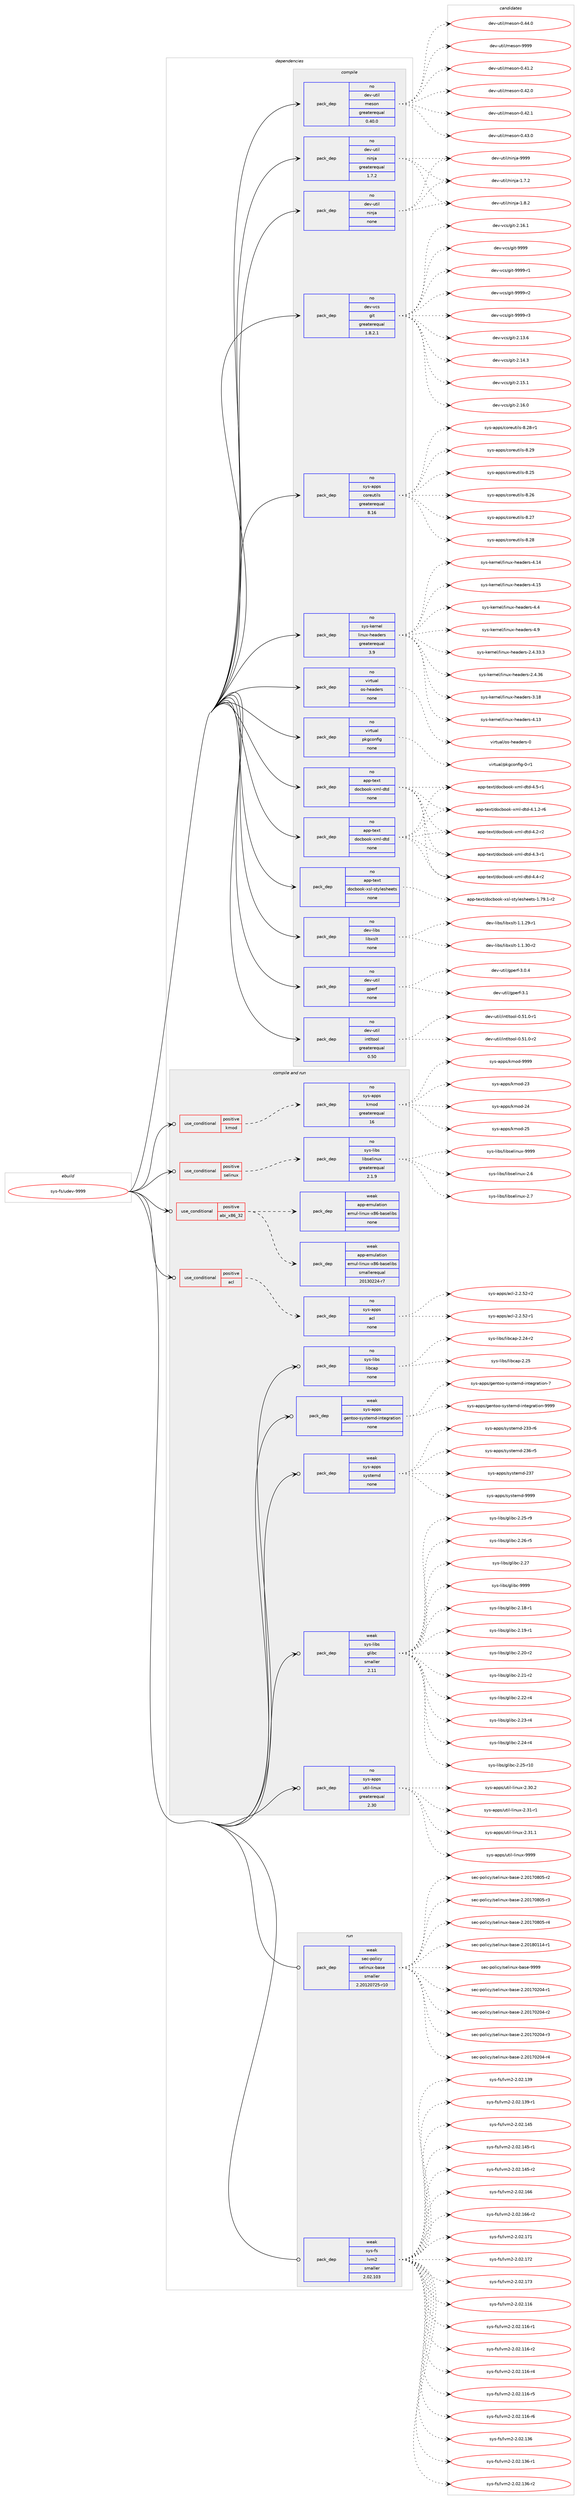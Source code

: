 digraph prolog {

# *************
# Graph options
# *************

newrank=true;
concentrate=true;
compound=true;
graph [rankdir=LR,fontname=Helvetica,fontsize=10,ranksep=1.5];#, ranksep=2.5, nodesep=0.2];
edge  [arrowhead=vee];
node  [fontname=Helvetica,fontsize=10];

# **********
# The ebuild
# **********

subgraph cluster_leftcol {
color=gray;
rank=same;
label=<<i>ebuild</i>>;
id [label="sys-fs/udev-9999", color=red, width=4, href="../sys-fs/udev-9999.svg"];
}

# ****************
# The dependencies
# ****************

subgraph cluster_midcol {
color=gray;
label=<<i>dependencies</i>>;
subgraph cluster_compile {
fillcolor="#eeeeee";
style=filled;
label=<<i>compile</i>>;
subgraph pack4464 {
dependency4909 [label=<<TABLE BORDER="0" CELLBORDER="1" CELLSPACING="0" CELLPADDING="4" WIDTH="220"><TR><TD ROWSPAN="6" CELLPADDING="30">pack_dep</TD></TR><TR><TD WIDTH="110">no</TD></TR><TR><TD>app-text</TD></TR><TR><TD>docbook-xml-dtd</TD></TR><TR><TD>none</TD></TR><TR><TD></TD></TR></TABLE>>, shape=none, color=blue];
}
id:e -> dependency4909:w [weight=20,style="solid",arrowhead="vee"];
subgraph pack4465 {
dependency4910 [label=<<TABLE BORDER="0" CELLBORDER="1" CELLSPACING="0" CELLPADDING="4" WIDTH="220"><TR><TD ROWSPAN="6" CELLPADDING="30">pack_dep</TD></TR><TR><TD WIDTH="110">no</TD></TR><TR><TD>app-text</TD></TR><TR><TD>docbook-xml-dtd</TD></TR><TR><TD>none</TD></TR><TR><TD></TD></TR></TABLE>>, shape=none, color=blue];
}
id:e -> dependency4910:w [weight=20,style="solid",arrowhead="vee"];
subgraph pack4466 {
dependency4911 [label=<<TABLE BORDER="0" CELLBORDER="1" CELLSPACING="0" CELLPADDING="4" WIDTH="220"><TR><TD ROWSPAN="6" CELLPADDING="30">pack_dep</TD></TR><TR><TD WIDTH="110">no</TD></TR><TR><TD>app-text</TD></TR><TR><TD>docbook-xsl-stylesheets</TD></TR><TR><TD>none</TD></TR><TR><TD></TD></TR></TABLE>>, shape=none, color=blue];
}
id:e -> dependency4911:w [weight=20,style="solid",arrowhead="vee"];
subgraph pack4467 {
dependency4912 [label=<<TABLE BORDER="0" CELLBORDER="1" CELLSPACING="0" CELLPADDING="4" WIDTH="220"><TR><TD ROWSPAN="6" CELLPADDING="30">pack_dep</TD></TR><TR><TD WIDTH="110">no</TD></TR><TR><TD>dev-libs</TD></TR><TR><TD>libxslt</TD></TR><TR><TD>none</TD></TR><TR><TD></TD></TR></TABLE>>, shape=none, color=blue];
}
id:e -> dependency4912:w [weight=20,style="solid",arrowhead="vee"];
subgraph pack4468 {
dependency4913 [label=<<TABLE BORDER="0" CELLBORDER="1" CELLSPACING="0" CELLPADDING="4" WIDTH="220"><TR><TD ROWSPAN="6" CELLPADDING="30">pack_dep</TD></TR><TR><TD WIDTH="110">no</TD></TR><TR><TD>dev-util</TD></TR><TR><TD>gperf</TD></TR><TR><TD>none</TD></TR><TR><TD></TD></TR></TABLE>>, shape=none, color=blue];
}
id:e -> dependency4913:w [weight=20,style="solid",arrowhead="vee"];
subgraph pack4469 {
dependency4914 [label=<<TABLE BORDER="0" CELLBORDER="1" CELLSPACING="0" CELLPADDING="4" WIDTH="220"><TR><TD ROWSPAN="6" CELLPADDING="30">pack_dep</TD></TR><TR><TD WIDTH="110">no</TD></TR><TR><TD>dev-util</TD></TR><TR><TD>intltool</TD></TR><TR><TD>greaterequal</TD></TR><TR><TD>0.50</TD></TR></TABLE>>, shape=none, color=blue];
}
id:e -> dependency4914:w [weight=20,style="solid",arrowhead="vee"];
subgraph pack4470 {
dependency4915 [label=<<TABLE BORDER="0" CELLBORDER="1" CELLSPACING="0" CELLPADDING="4" WIDTH="220"><TR><TD ROWSPAN="6" CELLPADDING="30">pack_dep</TD></TR><TR><TD WIDTH="110">no</TD></TR><TR><TD>dev-util</TD></TR><TR><TD>meson</TD></TR><TR><TD>greaterequal</TD></TR><TR><TD>0.40.0</TD></TR></TABLE>>, shape=none, color=blue];
}
id:e -> dependency4915:w [weight=20,style="solid",arrowhead="vee"];
subgraph pack4471 {
dependency4916 [label=<<TABLE BORDER="0" CELLBORDER="1" CELLSPACING="0" CELLPADDING="4" WIDTH="220"><TR><TD ROWSPAN="6" CELLPADDING="30">pack_dep</TD></TR><TR><TD WIDTH="110">no</TD></TR><TR><TD>dev-util</TD></TR><TR><TD>ninja</TD></TR><TR><TD>greaterequal</TD></TR><TR><TD>1.7.2</TD></TR></TABLE>>, shape=none, color=blue];
}
id:e -> dependency4916:w [weight=20,style="solid",arrowhead="vee"];
subgraph pack4472 {
dependency4917 [label=<<TABLE BORDER="0" CELLBORDER="1" CELLSPACING="0" CELLPADDING="4" WIDTH="220"><TR><TD ROWSPAN="6" CELLPADDING="30">pack_dep</TD></TR><TR><TD WIDTH="110">no</TD></TR><TR><TD>dev-util</TD></TR><TR><TD>ninja</TD></TR><TR><TD>none</TD></TR><TR><TD></TD></TR></TABLE>>, shape=none, color=blue];
}
id:e -> dependency4917:w [weight=20,style="solid",arrowhead="vee"];
subgraph pack4473 {
dependency4918 [label=<<TABLE BORDER="0" CELLBORDER="1" CELLSPACING="0" CELLPADDING="4" WIDTH="220"><TR><TD ROWSPAN="6" CELLPADDING="30">pack_dep</TD></TR><TR><TD WIDTH="110">no</TD></TR><TR><TD>dev-vcs</TD></TR><TR><TD>git</TD></TR><TR><TD>greaterequal</TD></TR><TR><TD>1.8.2.1</TD></TR></TABLE>>, shape=none, color=blue];
}
id:e -> dependency4918:w [weight=20,style="solid",arrowhead="vee"];
subgraph pack4474 {
dependency4919 [label=<<TABLE BORDER="0" CELLBORDER="1" CELLSPACING="0" CELLPADDING="4" WIDTH="220"><TR><TD ROWSPAN="6" CELLPADDING="30">pack_dep</TD></TR><TR><TD WIDTH="110">no</TD></TR><TR><TD>sys-apps</TD></TR><TR><TD>coreutils</TD></TR><TR><TD>greaterequal</TD></TR><TR><TD>8.16</TD></TR></TABLE>>, shape=none, color=blue];
}
id:e -> dependency4919:w [weight=20,style="solid",arrowhead="vee"];
subgraph pack4475 {
dependency4920 [label=<<TABLE BORDER="0" CELLBORDER="1" CELLSPACING="0" CELLPADDING="4" WIDTH="220"><TR><TD ROWSPAN="6" CELLPADDING="30">pack_dep</TD></TR><TR><TD WIDTH="110">no</TD></TR><TR><TD>sys-kernel</TD></TR><TR><TD>linux-headers</TD></TR><TR><TD>greaterequal</TD></TR><TR><TD>3.9</TD></TR></TABLE>>, shape=none, color=blue];
}
id:e -> dependency4920:w [weight=20,style="solid",arrowhead="vee"];
subgraph pack4476 {
dependency4921 [label=<<TABLE BORDER="0" CELLBORDER="1" CELLSPACING="0" CELLPADDING="4" WIDTH="220"><TR><TD ROWSPAN="6" CELLPADDING="30">pack_dep</TD></TR><TR><TD WIDTH="110">no</TD></TR><TR><TD>virtual</TD></TR><TR><TD>os-headers</TD></TR><TR><TD>none</TD></TR><TR><TD></TD></TR></TABLE>>, shape=none, color=blue];
}
id:e -> dependency4921:w [weight=20,style="solid",arrowhead="vee"];
subgraph pack4477 {
dependency4922 [label=<<TABLE BORDER="0" CELLBORDER="1" CELLSPACING="0" CELLPADDING="4" WIDTH="220"><TR><TD ROWSPAN="6" CELLPADDING="30">pack_dep</TD></TR><TR><TD WIDTH="110">no</TD></TR><TR><TD>virtual</TD></TR><TR><TD>pkgconfig</TD></TR><TR><TD>none</TD></TR><TR><TD></TD></TR></TABLE>>, shape=none, color=blue];
}
id:e -> dependency4922:w [weight=20,style="solid",arrowhead="vee"];
}
subgraph cluster_compileandrun {
fillcolor="#eeeeee";
style=filled;
label=<<i>compile and run</i>>;
subgraph cond421 {
dependency4923 [label=<<TABLE BORDER="0" CELLBORDER="1" CELLSPACING="0" CELLPADDING="4"><TR><TD ROWSPAN="3" CELLPADDING="10">use_conditional</TD></TR><TR><TD>positive</TD></TR><TR><TD>abi_x86_32</TD></TR></TABLE>>, shape=none, color=red];
subgraph pack4478 {
dependency4924 [label=<<TABLE BORDER="0" CELLBORDER="1" CELLSPACING="0" CELLPADDING="4" WIDTH="220"><TR><TD ROWSPAN="6" CELLPADDING="30">pack_dep</TD></TR><TR><TD WIDTH="110">weak</TD></TR><TR><TD>app-emulation</TD></TR><TR><TD>emul-linux-x86-baselibs</TD></TR><TR><TD>smallerequal</TD></TR><TR><TD>20130224-r7</TD></TR></TABLE>>, shape=none, color=blue];
}
dependency4923:e -> dependency4924:w [weight=20,style="dashed",arrowhead="vee"];
subgraph pack4479 {
dependency4925 [label=<<TABLE BORDER="0" CELLBORDER="1" CELLSPACING="0" CELLPADDING="4" WIDTH="220"><TR><TD ROWSPAN="6" CELLPADDING="30">pack_dep</TD></TR><TR><TD WIDTH="110">weak</TD></TR><TR><TD>app-emulation</TD></TR><TR><TD>emul-linux-x86-baselibs</TD></TR><TR><TD>none</TD></TR><TR><TD></TD></TR></TABLE>>, shape=none, color=blue];
}
dependency4923:e -> dependency4925:w [weight=20,style="dashed",arrowhead="vee"];
}
id:e -> dependency4923:w [weight=20,style="solid",arrowhead="odotvee"];
subgraph cond422 {
dependency4926 [label=<<TABLE BORDER="0" CELLBORDER="1" CELLSPACING="0" CELLPADDING="4"><TR><TD ROWSPAN="3" CELLPADDING="10">use_conditional</TD></TR><TR><TD>positive</TD></TR><TR><TD>acl</TD></TR></TABLE>>, shape=none, color=red];
subgraph pack4480 {
dependency4927 [label=<<TABLE BORDER="0" CELLBORDER="1" CELLSPACING="0" CELLPADDING="4" WIDTH="220"><TR><TD ROWSPAN="6" CELLPADDING="30">pack_dep</TD></TR><TR><TD WIDTH="110">no</TD></TR><TR><TD>sys-apps</TD></TR><TR><TD>acl</TD></TR><TR><TD>none</TD></TR><TR><TD></TD></TR></TABLE>>, shape=none, color=blue];
}
dependency4926:e -> dependency4927:w [weight=20,style="dashed",arrowhead="vee"];
}
id:e -> dependency4926:w [weight=20,style="solid",arrowhead="odotvee"];
subgraph cond423 {
dependency4928 [label=<<TABLE BORDER="0" CELLBORDER="1" CELLSPACING="0" CELLPADDING="4"><TR><TD ROWSPAN="3" CELLPADDING="10">use_conditional</TD></TR><TR><TD>positive</TD></TR><TR><TD>kmod</TD></TR></TABLE>>, shape=none, color=red];
subgraph pack4481 {
dependency4929 [label=<<TABLE BORDER="0" CELLBORDER="1" CELLSPACING="0" CELLPADDING="4" WIDTH="220"><TR><TD ROWSPAN="6" CELLPADDING="30">pack_dep</TD></TR><TR><TD WIDTH="110">no</TD></TR><TR><TD>sys-apps</TD></TR><TR><TD>kmod</TD></TR><TR><TD>greaterequal</TD></TR><TR><TD>16</TD></TR></TABLE>>, shape=none, color=blue];
}
dependency4928:e -> dependency4929:w [weight=20,style="dashed",arrowhead="vee"];
}
id:e -> dependency4928:w [weight=20,style="solid",arrowhead="odotvee"];
subgraph cond424 {
dependency4930 [label=<<TABLE BORDER="0" CELLBORDER="1" CELLSPACING="0" CELLPADDING="4"><TR><TD ROWSPAN="3" CELLPADDING="10">use_conditional</TD></TR><TR><TD>positive</TD></TR><TR><TD>selinux</TD></TR></TABLE>>, shape=none, color=red];
subgraph pack4482 {
dependency4931 [label=<<TABLE BORDER="0" CELLBORDER="1" CELLSPACING="0" CELLPADDING="4" WIDTH="220"><TR><TD ROWSPAN="6" CELLPADDING="30">pack_dep</TD></TR><TR><TD WIDTH="110">no</TD></TR><TR><TD>sys-libs</TD></TR><TR><TD>libselinux</TD></TR><TR><TD>greaterequal</TD></TR><TR><TD>2.1.9</TD></TR></TABLE>>, shape=none, color=blue];
}
dependency4930:e -> dependency4931:w [weight=20,style="dashed",arrowhead="vee"];
}
id:e -> dependency4930:w [weight=20,style="solid",arrowhead="odotvee"];
subgraph pack4483 {
dependency4932 [label=<<TABLE BORDER="0" CELLBORDER="1" CELLSPACING="0" CELLPADDING="4" WIDTH="220"><TR><TD ROWSPAN="6" CELLPADDING="30">pack_dep</TD></TR><TR><TD WIDTH="110">no</TD></TR><TR><TD>sys-apps</TD></TR><TR><TD>util-linux</TD></TR><TR><TD>greaterequal</TD></TR><TR><TD>2.30</TD></TR></TABLE>>, shape=none, color=blue];
}
id:e -> dependency4932:w [weight=20,style="solid",arrowhead="odotvee"];
subgraph pack4484 {
dependency4933 [label=<<TABLE BORDER="0" CELLBORDER="1" CELLSPACING="0" CELLPADDING="4" WIDTH="220"><TR><TD ROWSPAN="6" CELLPADDING="30">pack_dep</TD></TR><TR><TD WIDTH="110">no</TD></TR><TR><TD>sys-libs</TD></TR><TR><TD>libcap</TD></TR><TR><TD>none</TD></TR><TR><TD></TD></TR></TABLE>>, shape=none, color=blue];
}
id:e -> dependency4933:w [weight=20,style="solid",arrowhead="odotvee"];
subgraph pack4485 {
dependency4934 [label=<<TABLE BORDER="0" CELLBORDER="1" CELLSPACING="0" CELLPADDING="4" WIDTH="220"><TR><TD ROWSPAN="6" CELLPADDING="30">pack_dep</TD></TR><TR><TD WIDTH="110">weak</TD></TR><TR><TD>sys-apps</TD></TR><TR><TD>gentoo-systemd-integration</TD></TR><TR><TD>none</TD></TR><TR><TD></TD></TR></TABLE>>, shape=none, color=blue];
}
id:e -> dependency4934:w [weight=20,style="solid",arrowhead="odotvee"];
subgraph pack4486 {
dependency4935 [label=<<TABLE BORDER="0" CELLBORDER="1" CELLSPACING="0" CELLPADDING="4" WIDTH="220"><TR><TD ROWSPAN="6" CELLPADDING="30">pack_dep</TD></TR><TR><TD WIDTH="110">weak</TD></TR><TR><TD>sys-apps</TD></TR><TR><TD>systemd</TD></TR><TR><TD>none</TD></TR><TR><TD></TD></TR></TABLE>>, shape=none, color=blue];
}
id:e -> dependency4935:w [weight=20,style="solid",arrowhead="odotvee"];
subgraph pack4487 {
dependency4936 [label=<<TABLE BORDER="0" CELLBORDER="1" CELLSPACING="0" CELLPADDING="4" WIDTH="220"><TR><TD ROWSPAN="6" CELLPADDING="30">pack_dep</TD></TR><TR><TD WIDTH="110">weak</TD></TR><TR><TD>sys-libs</TD></TR><TR><TD>glibc</TD></TR><TR><TD>smaller</TD></TR><TR><TD>2.11</TD></TR></TABLE>>, shape=none, color=blue];
}
id:e -> dependency4936:w [weight=20,style="solid",arrowhead="odotvee"];
}
subgraph cluster_run {
fillcolor="#eeeeee";
style=filled;
label=<<i>run</i>>;
subgraph pack4488 {
dependency4937 [label=<<TABLE BORDER="0" CELLBORDER="1" CELLSPACING="0" CELLPADDING="4" WIDTH="220"><TR><TD ROWSPAN="6" CELLPADDING="30">pack_dep</TD></TR><TR><TD WIDTH="110">weak</TD></TR><TR><TD>sec-policy</TD></TR><TR><TD>selinux-base</TD></TR><TR><TD>smaller</TD></TR><TR><TD>2.20120725-r10</TD></TR></TABLE>>, shape=none, color=blue];
}
id:e -> dependency4937:w [weight=20,style="solid",arrowhead="odot"];
subgraph pack4489 {
dependency4938 [label=<<TABLE BORDER="0" CELLBORDER="1" CELLSPACING="0" CELLPADDING="4" WIDTH="220"><TR><TD ROWSPAN="6" CELLPADDING="30">pack_dep</TD></TR><TR><TD WIDTH="110">weak</TD></TR><TR><TD>sys-fs</TD></TR><TR><TD>lvm2</TD></TR><TR><TD>smaller</TD></TR><TR><TD>2.02.103</TD></TR></TABLE>>, shape=none, color=blue];
}
id:e -> dependency4938:w [weight=20,style="solid",arrowhead="odot"];
}
}

# **************
# The candidates
# **************

subgraph cluster_choices {
rank=same;
color=gray;
label=<<i>candidates</i>>;

subgraph choice4464 {
color=black;
nodesep=1;
choice971121124511610112011647100111999811111110745120109108451001161004552464946504511454 [label="app-text/docbook-xml-dtd-4.1.2-r6", color=red, width=4,href="../app-text/docbook-xml-dtd-4.1.2-r6.svg"];
choice97112112451161011201164710011199981111111074512010910845100116100455246504511450 [label="app-text/docbook-xml-dtd-4.2-r2", color=red, width=4,href="../app-text/docbook-xml-dtd-4.2-r2.svg"];
choice97112112451161011201164710011199981111111074512010910845100116100455246514511449 [label="app-text/docbook-xml-dtd-4.3-r1", color=red, width=4,href="../app-text/docbook-xml-dtd-4.3-r1.svg"];
choice97112112451161011201164710011199981111111074512010910845100116100455246524511450 [label="app-text/docbook-xml-dtd-4.4-r2", color=red, width=4,href="../app-text/docbook-xml-dtd-4.4-r2.svg"];
choice97112112451161011201164710011199981111111074512010910845100116100455246534511449 [label="app-text/docbook-xml-dtd-4.5-r1", color=red, width=4,href="../app-text/docbook-xml-dtd-4.5-r1.svg"];
dependency4909:e -> choice971121124511610112011647100111999811111110745120109108451001161004552464946504511454:w [style=dotted,weight="100"];
dependency4909:e -> choice97112112451161011201164710011199981111111074512010910845100116100455246504511450:w [style=dotted,weight="100"];
dependency4909:e -> choice97112112451161011201164710011199981111111074512010910845100116100455246514511449:w [style=dotted,weight="100"];
dependency4909:e -> choice97112112451161011201164710011199981111111074512010910845100116100455246524511450:w [style=dotted,weight="100"];
dependency4909:e -> choice97112112451161011201164710011199981111111074512010910845100116100455246534511449:w [style=dotted,weight="100"];
}
subgraph choice4465 {
color=black;
nodesep=1;
choice971121124511610112011647100111999811111110745120109108451001161004552464946504511454 [label="app-text/docbook-xml-dtd-4.1.2-r6", color=red, width=4,href="../app-text/docbook-xml-dtd-4.1.2-r6.svg"];
choice97112112451161011201164710011199981111111074512010910845100116100455246504511450 [label="app-text/docbook-xml-dtd-4.2-r2", color=red, width=4,href="../app-text/docbook-xml-dtd-4.2-r2.svg"];
choice97112112451161011201164710011199981111111074512010910845100116100455246514511449 [label="app-text/docbook-xml-dtd-4.3-r1", color=red, width=4,href="../app-text/docbook-xml-dtd-4.3-r1.svg"];
choice97112112451161011201164710011199981111111074512010910845100116100455246524511450 [label="app-text/docbook-xml-dtd-4.4-r2", color=red, width=4,href="../app-text/docbook-xml-dtd-4.4-r2.svg"];
choice97112112451161011201164710011199981111111074512010910845100116100455246534511449 [label="app-text/docbook-xml-dtd-4.5-r1", color=red, width=4,href="../app-text/docbook-xml-dtd-4.5-r1.svg"];
dependency4910:e -> choice971121124511610112011647100111999811111110745120109108451001161004552464946504511454:w [style=dotted,weight="100"];
dependency4910:e -> choice97112112451161011201164710011199981111111074512010910845100116100455246504511450:w [style=dotted,weight="100"];
dependency4910:e -> choice97112112451161011201164710011199981111111074512010910845100116100455246514511449:w [style=dotted,weight="100"];
dependency4910:e -> choice97112112451161011201164710011199981111111074512010910845100116100455246524511450:w [style=dotted,weight="100"];
dependency4910:e -> choice97112112451161011201164710011199981111111074512010910845100116100455246534511449:w [style=dotted,weight="100"];
}
subgraph choice4466 {
color=black;
nodesep=1;
choice97112112451161011201164710011199981111111074512011510845115116121108101115104101101116115454946555746494511450 [label="app-text/docbook-xsl-stylesheets-1.79.1-r2", color=red, width=4,href="../app-text/docbook-xsl-stylesheets-1.79.1-r2.svg"];
dependency4911:e -> choice97112112451161011201164710011199981111111074512011510845115116121108101115104101101116115454946555746494511450:w [style=dotted,weight="100"];
}
subgraph choice4467 {
color=black;
nodesep=1;
choice10010111845108105981154710810598120115108116454946494650574511449 [label="dev-libs/libxslt-1.1.29-r1", color=red, width=4,href="../dev-libs/libxslt-1.1.29-r1.svg"];
choice10010111845108105981154710810598120115108116454946494651484511450 [label="dev-libs/libxslt-1.1.30-r2", color=red, width=4,href="../dev-libs/libxslt-1.1.30-r2.svg"];
dependency4912:e -> choice10010111845108105981154710810598120115108116454946494650574511449:w [style=dotted,weight="100"];
dependency4912:e -> choice10010111845108105981154710810598120115108116454946494651484511450:w [style=dotted,weight="100"];
}
subgraph choice4468 {
color=black;
nodesep=1;
choice1001011184511711610510847103112101114102455146484652 [label="dev-util/gperf-3.0.4", color=red, width=4,href="../dev-util/gperf-3.0.4.svg"];
choice100101118451171161051084710311210111410245514649 [label="dev-util/gperf-3.1", color=red, width=4,href="../dev-util/gperf-3.1.svg"];
dependency4913:e -> choice1001011184511711610510847103112101114102455146484652:w [style=dotted,weight="100"];
dependency4913:e -> choice100101118451171161051084710311210111410245514649:w [style=dotted,weight="100"];
}
subgraph choice4469 {
color=black;
nodesep=1;
choice1001011184511711610510847105110116108116111111108454846534946484511449 [label="dev-util/intltool-0.51.0-r1", color=red, width=4,href="../dev-util/intltool-0.51.0-r1.svg"];
choice1001011184511711610510847105110116108116111111108454846534946484511450 [label="dev-util/intltool-0.51.0-r2", color=red, width=4,href="../dev-util/intltool-0.51.0-r2.svg"];
dependency4914:e -> choice1001011184511711610510847105110116108116111111108454846534946484511449:w [style=dotted,weight="100"];
dependency4914:e -> choice1001011184511711610510847105110116108116111111108454846534946484511450:w [style=dotted,weight="100"];
}
subgraph choice4470 {
color=black;
nodesep=1;
choice100101118451171161051084710910111511111045484652494650 [label="dev-util/meson-0.41.2", color=red, width=4,href="../dev-util/meson-0.41.2.svg"];
choice100101118451171161051084710910111511111045484652504648 [label="dev-util/meson-0.42.0", color=red, width=4,href="../dev-util/meson-0.42.0.svg"];
choice100101118451171161051084710910111511111045484652504649 [label="dev-util/meson-0.42.1", color=red, width=4,href="../dev-util/meson-0.42.1.svg"];
choice100101118451171161051084710910111511111045484652514648 [label="dev-util/meson-0.43.0", color=red, width=4,href="../dev-util/meson-0.43.0.svg"];
choice100101118451171161051084710910111511111045484652524648 [label="dev-util/meson-0.44.0", color=red, width=4,href="../dev-util/meson-0.44.0.svg"];
choice10010111845117116105108471091011151111104557575757 [label="dev-util/meson-9999", color=red, width=4,href="../dev-util/meson-9999.svg"];
dependency4915:e -> choice100101118451171161051084710910111511111045484652494650:w [style=dotted,weight="100"];
dependency4915:e -> choice100101118451171161051084710910111511111045484652504648:w [style=dotted,weight="100"];
dependency4915:e -> choice100101118451171161051084710910111511111045484652504649:w [style=dotted,weight="100"];
dependency4915:e -> choice100101118451171161051084710910111511111045484652514648:w [style=dotted,weight="100"];
dependency4915:e -> choice100101118451171161051084710910111511111045484652524648:w [style=dotted,weight="100"];
dependency4915:e -> choice10010111845117116105108471091011151111104557575757:w [style=dotted,weight="100"];
}
subgraph choice4471 {
color=black;
nodesep=1;
choice100101118451171161051084711010511010697454946554650 [label="dev-util/ninja-1.7.2", color=red, width=4,href="../dev-util/ninja-1.7.2.svg"];
choice100101118451171161051084711010511010697454946564650 [label="dev-util/ninja-1.8.2", color=red, width=4,href="../dev-util/ninja-1.8.2.svg"];
choice1001011184511711610510847110105110106974557575757 [label="dev-util/ninja-9999", color=red, width=4,href="../dev-util/ninja-9999.svg"];
dependency4916:e -> choice100101118451171161051084711010511010697454946554650:w [style=dotted,weight="100"];
dependency4916:e -> choice100101118451171161051084711010511010697454946564650:w [style=dotted,weight="100"];
dependency4916:e -> choice1001011184511711610510847110105110106974557575757:w [style=dotted,weight="100"];
}
subgraph choice4472 {
color=black;
nodesep=1;
choice100101118451171161051084711010511010697454946554650 [label="dev-util/ninja-1.7.2", color=red, width=4,href="../dev-util/ninja-1.7.2.svg"];
choice100101118451171161051084711010511010697454946564650 [label="dev-util/ninja-1.8.2", color=red, width=4,href="../dev-util/ninja-1.8.2.svg"];
choice1001011184511711610510847110105110106974557575757 [label="dev-util/ninja-9999", color=red, width=4,href="../dev-util/ninja-9999.svg"];
dependency4917:e -> choice100101118451171161051084711010511010697454946554650:w [style=dotted,weight="100"];
dependency4917:e -> choice100101118451171161051084711010511010697454946564650:w [style=dotted,weight="100"];
dependency4917:e -> choice1001011184511711610510847110105110106974557575757:w [style=dotted,weight="100"];
}
subgraph choice4473 {
color=black;
nodesep=1;
choice10010111845118991154710310511645504649514654 [label="dev-vcs/git-2.13.6", color=red, width=4,href="../dev-vcs/git-2.13.6.svg"];
choice10010111845118991154710310511645504649524651 [label="dev-vcs/git-2.14.3", color=red, width=4,href="../dev-vcs/git-2.14.3.svg"];
choice10010111845118991154710310511645504649534649 [label="dev-vcs/git-2.15.1", color=red, width=4,href="../dev-vcs/git-2.15.1.svg"];
choice10010111845118991154710310511645504649544648 [label="dev-vcs/git-2.16.0", color=red, width=4,href="../dev-vcs/git-2.16.0.svg"];
choice10010111845118991154710310511645504649544649 [label="dev-vcs/git-2.16.1", color=red, width=4,href="../dev-vcs/git-2.16.1.svg"];
choice1001011184511899115471031051164557575757 [label="dev-vcs/git-9999", color=red, width=4,href="../dev-vcs/git-9999.svg"];
choice10010111845118991154710310511645575757574511449 [label="dev-vcs/git-9999-r1", color=red, width=4,href="../dev-vcs/git-9999-r1.svg"];
choice10010111845118991154710310511645575757574511450 [label="dev-vcs/git-9999-r2", color=red, width=4,href="../dev-vcs/git-9999-r2.svg"];
choice10010111845118991154710310511645575757574511451 [label="dev-vcs/git-9999-r3", color=red, width=4,href="../dev-vcs/git-9999-r3.svg"];
dependency4918:e -> choice10010111845118991154710310511645504649514654:w [style=dotted,weight="100"];
dependency4918:e -> choice10010111845118991154710310511645504649524651:w [style=dotted,weight="100"];
dependency4918:e -> choice10010111845118991154710310511645504649534649:w [style=dotted,weight="100"];
dependency4918:e -> choice10010111845118991154710310511645504649544648:w [style=dotted,weight="100"];
dependency4918:e -> choice10010111845118991154710310511645504649544649:w [style=dotted,weight="100"];
dependency4918:e -> choice1001011184511899115471031051164557575757:w [style=dotted,weight="100"];
dependency4918:e -> choice10010111845118991154710310511645575757574511449:w [style=dotted,weight="100"];
dependency4918:e -> choice10010111845118991154710310511645575757574511450:w [style=dotted,weight="100"];
dependency4918:e -> choice10010111845118991154710310511645575757574511451:w [style=dotted,weight="100"];
}
subgraph choice4474 {
color=black;
nodesep=1;
choice115121115459711211211547991111141011171161051081154556465053 [label="sys-apps/coreutils-8.25", color=red, width=4,href="../sys-apps/coreutils-8.25.svg"];
choice115121115459711211211547991111141011171161051081154556465054 [label="sys-apps/coreutils-8.26", color=red, width=4,href="../sys-apps/coreutils-8.26.svg"];
choice115121115459711211211547991111141011171161051081154556465055 [label="sys-apps/coreutils-8.27", color=red, width=4,href="../sys-apps/coreutils-8.27.svg"];
choice115121115459711211211547991111141011171161051081154556465056 [label="sys-apps/coreutils-8.28", color=red, width=4,href="../sys-apps/coreutils-8.28.svg"];
choice1151211154597112112115479911111410111711610510811545564650564511449 [label="sys-apps/coreutils-8.28-r1", color=red, width=4,href="../sys-apps/coreutils-8.28-r1.svg"];
choice115121115459711211211547991111141011171161051081154556465057 [label="sys-apps/coreutils-8.29", color=red, width=4,href="../sys-apps/coreutils-8.29.svg"];
dependency4919:e -> choice115121115459711211211547991111141011171161051081154556465053:w [style=dotted,weight="100"];
dependency4919:e -> choice115121115459711211211547991111141011171161051081154556465054:w [style=dotted,weight="100"];
dependency4919:e -> choice115121115459711211211547991111141011171161051081154556465055:w [style=dotted,weight="100"];
dependency4919:e -> choice115121115459711211211547991111141011171161051081154556465056:w [style=dotted,weight="100"];
dependency4919:e -> choice1151211154597112112115479911111410111711610510811545564650564511449:w [style=dotted,weight="100"];
dependency4919:e -> choice115121115459711211211547991111141011171161051081154556465057:w [style=dotted,weight="100"];
}
subgraph choice4475 {
color=black;
nodesep=1;
choice11512111545107101114110101108471081051101171204510410197100101114115455046524651514651 [label="sys-kernel/linux-headers-2.4.33.3", color=red, width=4,href="../sys-kernel/linux-headers-2.4.33.3.svg"];
choice1151211154510710111411010110847108105110117120451041019710010111411545504652465154 [label="sys-kernel/linux-headers-2.4.36", color=red, width=4,href="../sys-kernel/linux-headers-2.4.36.svg"];
choice115121115451071011141101011084710810511011712045104101971001011141154551464956 [label="sys-kernel/linux-headers-3.18", color=red, width=4,href="../sys-kernel/linux-headers-3.18.svg"];
choice115121115451071011141101011084710810511011712045104101971001011141154552464951 [label="sys-kernel/linux-headers-4.13", color=red, width=4,href="../sys-kernel/linux-headers-4.13.svg"];
choice115121115451071011141101011084710810511011712045104101971001011141154552464952 [label="sys-kernel/linux-headers-4.14", color=red, width=4,href="../sys-kernel/linux-headers-4.14.svg"];
choice115121115451071011141101011084710810511011712045104101971001011141154552464953 [label="sys-kernel/linux-headers-4.15", color=red, width=4,href="../sys-kernel/linux-headers-4.15.svg"];
choice1151211154510710111411010110847108105110117120451041019710010111411545524652 [label="sys-kernel/linux-headers-4.4", color=red, width=4,href="../sys-kernel/linux-headers-4.4.svg"];
choice1151211154510710111411010110847108105110117120451041019710010111411545524657 [label="sys-kernel/linux-headers-4.9", color=red, width=4,href="../sys-kernel/linux-headers-4.9.svg"];
dependency4920:e -> choice11512111545107101114110101108471081051101171204510410197100101114115455046524651514651:w [style=dotted,weight="100"];
dependency4920:e -> choice1151211154510710111411010110847108105110117120451041019710010111411545504652465154:w [style=dotted,weight="100"];
dependency4920:e -> choice115121115451071011141101011084710810511011712045104101971001011141154551464956:w [style=dotted,weight="100"];
dependency4920:e -> choice115121115451071011141101011084710810511011712045104101971001011141154552464951:w [style=dotted,weight="100"];
dependency4920:e -> choice115121115451071011141101011084710810511011712045104101971001011141154552464952:w [style=dotted,weight="100"];
dependency4920:e -> choice115121115451071011141101011084710810511011712045104101971001011141154552464953:w [style=dotted,weight="100"];
dependency4920:e -> choice1151211154510710111411010110847108105110117120451041019710010111411545524652:w [style=dotted,weight="100"];
dependency4920:e -> choice1151211154510710111411010110847108105110117120451041019710010111411545524657:w [style=dotted,weight="100"];
}
subgraph choice4476 {
color=black;
nodesep=1;
choice118105114116117971084711111545104101971001011141154548 [label="virtual/os-headers-0", color=red, width=4,href="../virtual/os-headers-0.svg"];
dependency4921:e -> choice118105114116117971084711111545104101971001011141154548:w [style=dotted,weight="100"];
}
subgraph choice4477 {
color=black;
nodesep=1;
choice11810511411611797108471121071039911111010210510345484511449 [label="virtual/pkgconfig-0-r1", color=red, width=4,href="../virtual/pkgconfig-0-r1.svg"];
dependency4922:e -> choice11810511411611797108471121071039911111010210510345484511449:w [style=dotted,weight="100"];
}
subgraph choice4478 {
color=black;
nodesep=1;
}
subgraph choice4479 {
color=black;
nodesep=1;
}
subgraph choice4480 {
color=black;
nodesep=1;
choice1151211154597112112115479799108455046504653504511449 [label="sys-apps/acl-2.2.52-r1", color=red, width=4,href="../sys-apps/acl-2.2.52-r1.svg"];
choice1151211154597112112115479799108455046504653504511450 [label="sys-apps/acl-2.2.52-r2", color=red, width=4,href="../sys-apps/acl-2.2.52-r2.svg"];
dependency4927:e -> choice1151211154597112112115479799108455046504653504511449:w [style=dotted,weight="100"];
dependency4927:e -> choice1151211154597112112115479799108455046504653504511450:w [style=dotted,weight="100"];
}
subgraph choice4481 {
color=black;
nodesep=1;
choice115121115459711211211547107109111100455051 [label="sys-apps/kmod-23", color=red, width=4,href="../sys-apps/kmod-23.svg"];
choice115121115459711211211547107109111100455052 [label="sys-apps/kmod-24", color=red, width=4,href="../sys-apps/kmod-24.svg"];
choice115121115459711211211547107109111100455053 [label="sys-apps/kmod-25", color=red, width=4,href="../sys-apps/kmod-25.svg"];
choice1151211154597112112115471071091111004557575757 [label="sys-apps/kmod-9999", color=red, width=4,href="../sys-apps/kmod-9999.svg"];
dependency4929:e -> choice115121115459711211211547107109111100455051:w [style=dotted,weight="100"];
dependency4929:e -> choice115121115459711211211547107109111100455052:w [style=dotted,weight="100"];
dependency4929:e -> choice115121115459711211211547107109111100455053:w [style=dotted,weight="100"];
dependency4929:e -> choice1151211154597112112115471071091111004557575757:w [style=dotted,weight="100"];
}
subgraph choice4482 {
color=black;
nodesep=1;
choice1151211154510810598115471081059811510110810511011712045504654 [label="sys-libs/libselinux-2.6", color=red, width=4,href="../sys-libs/libselinux-2.6.svg"];
choice1151211154510810598115471081059811510110810511011712045504655 [label="sys-libs/libselinux-2.7", color=red, width=4,href="../sys-libs/libselinux-2.7.svg"];
choice115121115451081059811547108105981151011081051101171204557575757 [label="sys-libs/libselinux-9999", color=red, width=4,href="../sys-libs/libselinux-9999.svg"];
dependency4931:e -> choice1151211154510810598115471081059811510110810511011712045504654:w [style=dotted,weight="100"];
dependency4931:e -> choice1151211154510810598115471081059811510110810511011712045504655:w [style=dotted,weight="100"];
dependency4931:e -> choice115121115451081059811547108105981151011081051101171204557575757:w [style=dotted,weight="100"];
}
subgraph choice4483 {
color=black;
nodesep=1;
choice1151211154597112112115471171161051084510810511011712045504651484650 [label="sys-apps/util-linux-2.30.2", color=red, width=4,href="../sys-apps/util-linux-2.30.2.svg"];
choice1151211154597112112115471171161051084510810511011712045504651494511449 [label="sys-apps/util-linux-2.31-r1", color=red, width=4,href="../sys-apps/util-linux-2.31-r1.svg"];
choice1151211154597112112115471171161051084510810511011712045504651494649 [label="sys-apps/util-linux-2.31.1", color=red, width=4,href="../sys-apps/util-linux-2.31.1.svg"];
choice115121115459711211211547117116105108451081051101171204557575757 [label="sys-apps/util-linux-9999", color=red, width=4,href="../sys-apps/util-linux-9999.svg"];
dependency4932:e -> choice1151211154597112112115471171161051084510810511011712045504651484650:w [style=dotted,weight="100"];
dependency4932:e -> choice1151211154597112112115471171161051084510810511011712045504651494511449:w [style=dotted,weight="100"];
dependency4932:e -> choice1151211154597112112115471171161051084510810511011712045504651494649:w [style=dotted,weight="100"];
dependency4932:e -> choice115121115459711211211547117116105108451081051101171204557575757:w [style=dotted,weight="100"];
}
subgraph choice4484 {
color=black;
nodesep=1;
choice11512111545108105981154710810598999711245504650524511450 [label="sys-libs/libcap-2.24-r2", color=red, width=4,href="../sys-libs/libcap-2.24-r2.svg"];
choice1151211154510810598115471081059899971124550465053 [label="sys-libs/libcap-2.25", color=red, width=4,href="../sys-libs/libcap-2.25.svg"];
dependency4933:e -> choice11512111545108105981154710810598999711245504650524511450:w [style=dotted,weight="100"];
dependency4933:e -> choice1151211154510810598115471081059899971124550465053:w [style=dotted,weight="100"];
}
subgraph choice4485 {
color=black;
nodesep=1;
choice1151211154597112112115471031011101161111114511512111511610110910045105110116101103114971161051111104555 [label="sys-apps/gentoo-systemd-integration-7", color=red, width=4,href="../sys-apps/gentoo-systemd-integration-7.svg"];
choice1151211154597112112115471031011101161111114511512111511610110910045105110116101103114971161051111104557575757 [label="sys-apps/gentoo-systemd-integration-9999", color=red, width=4,href="../sys-apps/gentoo-systemd-integration-9999.svg"];
dependency4934:e -> choice1151211154597112112115471031011101161111114511512111511610110910045105110116101103114971161051111104555:w [style=dotted,weight="100"];
dependency4934:e -> choice1151211154597112112115471031011101161111114511512111511610110910045105110116101103114971161051111104557575757:w [style=dotted,weight="100"];
}
subgraph choice4486 {
color=black;
nodesep=1;
choice115121115459711211211547115121115116101109100455051514511454 [label="sys-apps/systemd-233-r6", color=red, width=4,href="../sys-apps/systemd-233-r6.svg"];
choice115121115459711211211547115121115116101109100455051544511453 [label="sys-apps/systemd-236-r5", color=red, width=4,href="../sys-apps/systemd-236-r5.svg"];
choice11512111545971121121154711512111511610110910045505155 [label="sys-apps/systemd-237", color=red, width=4,href="../sys-apps/systemd-237.svg"];
choice1151211154597112112115471151211151161011091004557575757 [label="sys-apps/systemd-9999", color=red, width=4,href="../sys-apps/systemd-9999.svg"];
dependency4935:e -> choice115121115459711211211547115121115116101109100455051514511454:w [style=dotted,weight="100"];
dependency4935:e -> choice115121115459711211211547115121115116101109100455051544511453:w [style=dotted,weight="100"];
dependency4935:e -> choice11512111545971121121154711512111511610110910045505155:w [style=dotted,weight="100"];
dependency4935:e -> choice1151211154597112112115471151211151161011091004557575757:w [style=dotted,weight="100"];
}
subgraph choice4487 {
color=black;
nodesep=1;
choice115121115451081059811547103108105989945504649564511449 [label="sys-libs/glibc-2.18-r1", color=red, width=4,href="../sys-libs/glibc-2.18-r1.svg"];
choice115121115451081059811547103108105989945504649574511449 [label="sys-libs/glibc-2.19-r1", color=red, width=4,href="../sys-libs/glibc-2.19-r1.svg"];
choice115121115451081059811547103108105989945504650484511450 [label="sys-libs/glibc-2.20-r2", color=red, width=4,href="../sys-libs/glibc-2.20-r2.svg"];
choice115121115451081059811547103108105989945504650494511450 [label="sys-libs/glibc-2.21-r2", color=red, width=4,href="../sys-libs/glibc-2.21-r2.svg"];
choice115121115451081059811547103108105989945504650504511452 [label="sys-libs/glibc-2.22-r4", color=red, width=4,href="../sys-libs/glibc-2.22-r4.svg"];
choice115121115451081059811547103108105989945504650514511452 [label="sys-libs/glibc-2.23-r4", color=red, width=4,href="../sys-libs/glibc-2.23-r4.svg"];
choice115121115451081059811547103108105989945504650524511452 [label="sys-libs/glibc-2.24-r4", color=red, width=4,href="../sys-libs/glibc-2.24-r4.svg"];
choice11512111545108105981154710310810598994550465053451144948 [label="sys-libs/glibc-2.25-r10", color=red, width=4,href="../sys-libs/glibc-2.25-r10.svg"];
choice115121115451081059811547103108105989945504650534511457 [label="sys-libs/glibc-2.25-r9", color=red, width=4,href="../sys-libs/glibc-2.25-r9.svg"];
choice115121115451081059811547103108105989945504650544511453 [label="sys-libs/glibc-2.26-r5", color=red, width=4,href="../sys-libs/glibc-2.26-r5.svg"];
choice11512111545108105981154710310810598994550465055 [label="sys-libs/glibc-2.27", color=red, width=4,href="../sys-libs/glibc-2.27.svg"];
choice11512111545108105981154710310810598994557575757 [label="sys-libs/glibc-9999", color=red, width=4,href="../sys-libs/glibc-9999.svg"];
dependency4936:e -> choice115121115451081059811547103108105989945504649564511449:w [style=dotted,weight="100"];
dependency4936:e -> choice115121115451081059811547103108105989945504649574511449:w [style=dotted,weight="100"];
dependency4936:e -> choice115121115451081059811547103108105989945504650484511450:w [style=dotted,weight="100"];
dependency4936:e -> choice115121115451081059811547103108105989945504650494511450:w [style=dotted,weight="100"];
dependency4936:e -> choice115121115451081059811547103108105989945504650504511452:w [style=dotted,weight="100"];
dependency4936:e -> choice115121115451081059811547103108105989945504650514511452:w [style=dotted,weight="100"];
dependency4936:e -> choice115121115451081059811547103108105989945504650524511452:w [style=dotted,weight="100"];
dependency4936:e -> choice11512111545108105981154710310810598994550465053451144948:w [style=dotted,weight="100"];
dependency4936:e -> choice115121115451081059811547103108105989945504650534511457:w [style=dotted,weight="100"];
dependency4936:e -> choice115121115451081059811547103108105989945504650544511453:w [style=dotted,weight="100"];
dependency4936:e -> choice11512111545108105981154710310810598994550465055:w [style=dotted,weight="100"];
dependency4936:e -> choice11512111545108105981154710310810598994557575757:w [style=dotted,weight="100"];
}
subgraph choice4488 {
color=black;
nodesep=1;
choice1151019945112111108105991214711510110810511011712045989711510145504650484955485048524511449 [label="sec-policy/selinux-base-2.20170204-r1", color=red, width=4,href="../sec-policy/selinux-base-2.20170204-r1.svg"];
choice1151019945112111108105991214711510110810511011712045989711510145504650484955485048524511450 [label="sec-policy/selinux-base-2.20170204-r2", color=red, width=4,href="../sec-policy/selinux-base-2.20170204-r2.svg"];
choice1151019945112111108105991214711510110810511011712045989711510145504650484955485048524511451 [label="sec-policy/selinux-base-2.20170204-r3", color=red, width=4,href="../sec-policy/selinux-base-2.20170204-r3.svg"];
choice1151019945112111108105991214711510110810511011712045989711510145504650484955485048524511452 [label="sec-policy/selinux-base-2.20170204-r4", color=red, width=4,href="../sec-policy/selinux-base-2.20170204-r4.svg"];
choice1151019945112111108105991214711510110810511011712045989711510145504650484955485648534511450 [label="sec-policy/selinux-base-2.20170805-r2", color=red, width=4,href="../sec-policy/selinux-base-2.20170805-r2.svg"];
choice1151019945112111108105991214711510110810511011712045989711510145504650484955485648534511451 [label="sec-policy/selinux-base-2.20170805-r3", color=red, width=4,href="../sec-policy/selinux-base-2.20170805-r3.svg"];
choice1151019945112111108105991214711510110810511011712045989711510145504650484955485648534511452 [label="sec-policy/selinux-base-2.20170805-r4", color=red, width=4,href="../sec-policy/selinux-base-2.20170805-r4.svg"];
choice1151019945112111108105991214711510110810511011712045989711510145504650484956484949524511449 [label="sec-policy/selinux-base-2.20180114-r1", color=red, width=4,href="../sec-policy/selinux-base-2.20180114-r1.svg"];
choice115101994511211110810599121471151011081051101171204598971151014557575757 [label="sec-policy/selinux-base-9999", color=red, width=4,href="../sec-policy/selinux-base-9999.svg"];
dependency4937:e -> choice1151019945112111108105991214711510110810511011712045989711510145504650484955485048524511449:w [style=dotted,weight="100"];
dependency4937:e -> choice1151019945112111108105991214711510110810511011712045989711510145504650484955485048524511450:w [style=dotted,weight="100"];
dependency4937:e -> choice1151019945112111108105991214711510110810511011712045989711510145504650484955485048524511451:w [style=dotted,weight="100"];
dependency4937:e -> choice1151019945112111108105991214711510110810511011712045989711510145504650484955485048524511452:w [style=dotted,weight="100"];
dependency4937:e -> choice1151019945112111108105991214711510110810511011712045989711510145504650484955485648534511450:w [style=dotted,weight="100"];
dependency4937:e -> choice1151019945112111108105991214711510110810511011712045989711510145504650484955485648534511451:w [style=dotted,weight="100"];
dependency4937:e -> choice1151019945112111108105991214711510110810511011712045989711510145504650484955485648534511452:w [style=dotted,weight="100"];
dependency4937:e -> choice1151019945112111108105991214711510110810511011712045989711510145504650484956484949524511449:w [style=dotted,weight="100"];
dependency4937:e -> choice115101994511211110810599121471151011081051101171204598971151014557575757:w [style=dotted,weight="100"];
}
subgraph choice4489 {
color=black;
nodesep=1;
choice115121115451021154710811810950455046485046494954 [label="sys-fs/lvm2-2.02.116", color=red, width=4,href="../sys-fs/lvm2-2.02.116.svg"];
choice1151211154510211547108118109504550464850464949544511449 [label="sys-fs/lvm2-2.02.116-r1", color=red, width=4,href="../sys-fs/lvm2-2.02.116-r1.svg"];
choice1151211154510211547108118109504550464850464949544511450 [label="sys-fs/lvm2-2.02.116-r2", color=red, width=4,href="../sys-fs/lvm2-2.02.116-r2.svg"];
choice1151211154510211547108118109504550464850464949544511452 [label="sys-fs/lvm2-2.02.116-r4", color=red, width=4,href="../sys-fs/lvm2-2.02.116-r4.svg"];
choice1151211154510211547108118109504550464850464949544511453 [label="sys-fs/lvm2-2.02.116-r5", color=red, width=4,href="../sys-fs/lvm2-2.02.116-r5.svg"];
choice1151211154510211547108118109504550464850464949544511454 [label="sys-fs/lvm2-2.02.116-r6", color=red, width=4,href="../sys-fs/lvm2-2.02.116-r6.svg"];
choice115121115451021154710811810950455046485046495154 [label="sys-fs/lvm2-2.02.136", color=red, width=4,href="../sys-fs/lvm2-2.02.136.svg"];
choice1151211154510211547108118109504550464850464951544511449 [label="sys-fs/lvm2-2.02.136-r1", color=red, width=4,href="../sys-fs/lvm2-2.02.136-r1.svg"];
choice1151211154510211547108118109504550464850464951544511450 [label="sys-fs/lvm2-2.02.136-r2", color=red, width=4,href="../sys-fs/lvm2-2.02.136-r2.svg"];
choice115121115451021154710811810950455046485046495157 [label="sys-fs/lvm2-2.02.139", color=red, width=4,href="../sys-fs/lvm2-2.02.139.svg"];
choice1151211154510211547108118109504550464850464951574511449 [label="sys-fs/lvm2-2.02.139-r1", color=red, width=4,href="../sys-fs/lvm2-2.02.139-r1.svg"];
choice115121115451021154710811810950455046485046495253 [label="sys-fs/lvm2-2.02.145", color=red, width=4,href="../sys-fs/lvm2-2.02.145.svg"];
choice1151211154510211547108118109504550464850464952534511449 [label="sys-fs/lvm2-2.02.145-r1", color=red, width=4,href="../sys-fs/lvm2-2.02.145-r1.svg"];
choice1151211154510211547108118109504550464850464952534511450 [label="sys-fs/lvm2-2.02.145-r2", color=red, width=4,href="../sys-fs/lvm2-2.02.145-r2.svg"];
choice115121115451021154710811810950455046485046495454 [label="sys-fs/lvm2-2.02.166", color=red, width=4,href="../sys-fs/lvm2-2.02.166.svg"];
choice1151211154510211547108118109504550464850464954544511450 [label="sys-fs/lvm2-2.02.166-r2", color=red, width=4,href="../sys-fs/lvm2-2.02.166-r2.svg"];
choice115121115451021154710811810950455046485046495549 [label="sys-fs/lvm2-2.02.171", color=red, width=4,href="../sys-fs/lvm2-2.02.171.svg"];
choice115121115451021154710811810950455046485046495550 [label="sys-fs/lvm2-2.02.172", color=red, width=4,href="../sys-fs/lvm2-2.02.172.svg"];
choice115121115451021154710811810950455046485046495551 [label="sys-fs/lvm2-2.02.173", color=red, width=4,href="../sys-fs/lvm2-2.02.173.svg"];
dependency4938:e -> choice115121115451021154710811810950455046485046494954:w [style=dotted,weight="100"];
dependency4938:e -> choice1151211154510211547108118109504550464850464949544511449:w [style=dotted,weight="100"];
dependency4938:e -> choice1151211154510211547108118109504550464850464949544511450:w [style=dotted,weight="100"];
dependency4938:e -> choice1151211154510211547108118109504550464850464949544511452:w [style=dotted,weight="100"];
dependency4938:e -> choice1151211154510211547108118109504550464850464949544511453:w [style=dotted,weight="100"];
dependency4938:e -> choice1151211154510211547108118109504550464850464949544511454:w [style=dotted,weight="100"];
dependency4938:e -> choice115121115451021154710811810950455046485046495154:w [style=dotted,weight="100"];
dependency4938:e -> choice1151211154510211547108118109504550464850464951544511449:w [style=dotted,weight="100"];
dependency4938:e -> choice1151211154510211547108118109504550464850464951544511450:w [style=dotted,weight="100"];
dependency4938:e -> choice115121115451021154710811810950455046485046495157:w [style=dotted,weight="100"];
dependency4938:e -> choice1151211154510211547108118109504550464850464951574511449:w [style=dotted,weight="100"];
dependency4938:e -> choice115121115451021154710811810950455046485046495253:w [style=dotted,weight="100"];
dependency4938:e -> choice1151211154510211547108118109504550464850464952534511449:w [style=dotted,weight="100"];
dependency4938:e -> choice1151211154510211547108118109504550464850464952534511450:w [style=dotted,weight="100"];
dependency4938:e -> choice115121115451021154710811810950455046485046495454:w [style=dotted,weight="100"];
dependency4938:e -> choice1151211154510211547108118109504550464850464954544511450:w [style=dotted,weight="100"];
dependency4938:e -> choice115121115451021154710811810950455046485046495549:w [style=dotted,weight="100"];
dependency4938:e -> choice115121115451021154710811810950455046485046495550:w [style=dotted,weight="100"];
dependency4938:e -> choice115121115451021154710811810950455046485046495551:w [style=dotted,weight="100"];
}
}

}
